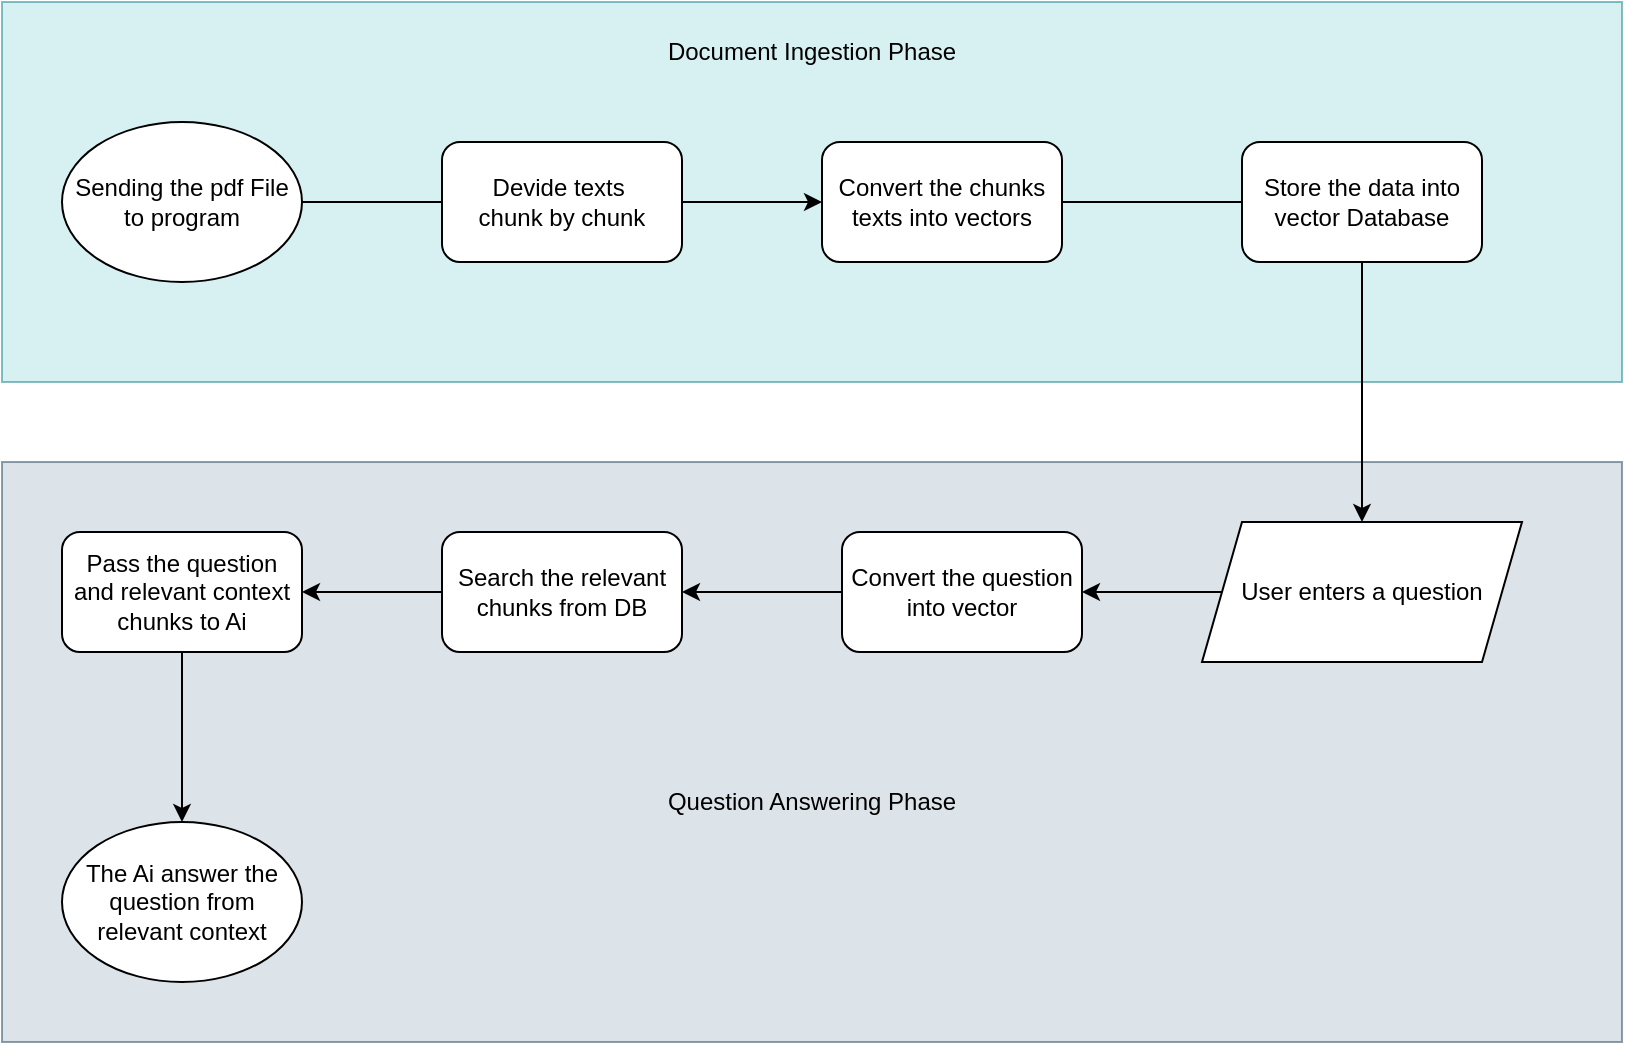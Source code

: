 <mxfile version="28.2.7">
  <diagram name="Page-1" id="I9Xf6fQLF5tyiKTyBT7T">
    <mxGraphModel dx="1092" dy="564" grid="1" gridSize="10" guides="1" tooltips="1" connect="1" arrows="1" fold="1" page="1" pageScale="1" pageWidth="850" pageHeight="1100" background="none" math="0" shadow="0">
      <root>
        <mxCell id="0" />
        <mxCell id="1" parent="0" />
        <mxCell id="-kQOPNM_eJznGXMD5-9b-30" value="" style="rounded=0;whiteSpace=wrap;html=1;opacity=50;fillColor=#bac8d3;strokeColor=#23445d;" vertex="1" parent="1">
          <mxGeometry x="20" y="520" width="810" height="290" as="geometry" />
        </mxCell>
        <mxCell id="-kQOPNM_eJznGXMD5-9b-25" value="" style="rounded=0;whiteSpace=wrap;html=1;fillColor=#b0e3e6;strokeColor=#0e8088;opacity=50;" vertex="1" parent="1">
          <mxGeometry x="20" y="290" width="810" height="190" as="geometry" />
        </mxCell>
        <mxCell id="-kQOPNM_eJznGXMD5-9b-5" style="edgeStyle=orthogonalEdgeStyle;rounded=0;orthogonalLoop=1;jettySize=auto;html=1;" edge="1" parent="1" source="-kQOPNM_eJznGXMD5-9b-4">
          <mxGeometry relative="1" as="geometry">
            <mxPoint x="280" y="390" as="targetPoint" />
          </mxGeometry>
        </mxCell>
        <mxCell id="-kQOPNM_eJznGXMD5-9b-4" value="Sending the pdf File to program" style="ellipse;whiteSpace=wrap;html=1;" vertex="1" parent="1">
          <mxGeometry x="50" y="350" width="120" height="80" as="geometry" />
        </mxCell>
        <mxCell id="-kQOPNM_eJznGXMD5-9b-9" style="edgeStyle=orthogonalEdgeStyle;rounded=0;orthogonalLoop=1;jettySize=auto;html=1;" edge="1" parent="1" source="-kQOPNM_eJznGXMD5-9b-6">
          <mxGeometry relative="1" as="geometry">
            <mxPoint x="660" y="390" as="targetPoint" />
          </mxGeometry>
        </mxCell>
        <mxCell id="-kQOPNM_eJznGXMD5-9b-8" value="Devide texts&amp;nbsp;&lt;div&gt;chunk by chunk&lt;/div&gt;" style="rounded=1;whiteSpace=wrap;html=1;" vertex="1" parent="1">
          <mxGeometry x="240" y="360" width="120" height="60" as="geometry" />
        </mxCell>
        <mxCell id="-kQOPNM_eJznGXMD5-9b-11" style="edgeStyle=orthogonalEdgeStyle;rounded=0;orthogonalLoop=1;jettySize=auto;html=1;" edge="1" parent="1" source="-kQOPNM_eJznGXMD5-9b-10" target="-kQOPNM_eJznGXMD5-9b-12">
          <mxGeometry relative="1" as="geometry">
            <mxPoint x="720" y="520" as="targetPoint" />
          </mxGeometry>
        </mxCell>
        <mxCell id="-kQOPNM_eJznGXMD5-9b-10" value="Store the data into vector Database" style="rounded=1;whiteSpace=wrap;html=1;" vertex="1" parent="1">
          <mxGeometry x="640" y="360" width="120" height="60" as="geometry" />
        </mxCell>
        <mxCell id="-kQOPNM_eJznGXMD5-9b-24" style="edgeStyle=orthogonalEdgeStyle;rounded=0;orthogonalLoop=1;jettySize=auto;html=1;" edge="1" parent="1" source="-kQOPNM_eJznGXMD5-9b-12" target="-kQOPNM_eJznGXMD5-9b-14">
          <mxGeometry relative="1" as="geometry" />
        </mxCell>
        <mxCell id="-kQOPNM_eJznGXMD5-9b-12" value="User enters a question" style="shape=parallelogram;perimeter=parallelogramPerimeter;whiteSpace=wrap;html=1;fixedSize=1;" vertex="1" parent="1">
          <mxGeometry x="620" y="550" width="160" height="70" as="geometry" />
        </mxCell>
        <mxCell id="-kQOPNM_eJznGXMD5-9b-15" style="edgeStyle=orthogonalEdgeStyle;rounded=0;orthogonalLoop=1;jettySize=auto;html=1;" edge="1" parent="1" source="-kQOPNM_eJznGXMD5-9b-14" target="-kQOPNM_eJznGXMD5-9b-16">
          <mxGeometry relative="1" as="geometry">
            <mxPoint x="310" y="585" as="targetPoint" />
          </mxGeometry>
        </mxCell>
        <mxCell id="-kQOPNM_eJznGXMD5-9b-14" value="Convert the question into vector" style="rounded=1;whiteSpace=wrap;html=1;" vertex="1" parent="1">
          <mxGeometry x="440" y="555" width="120" height="60" as="geometry" />
        </mxCell>
        <mxCell id="-kQOPNM_eJznGXMD5-9b-17" style="edgeStyle=orthogonalEdgeStyle;rounded=0;orthogonalLoop=1;jettySize=auto;html=1;" edge="1" parent="1" source="-kQOPNM_eJznGXMD5-9b-16">
          <mxGeometry relative="1" as="geometry">
            <mxPoint x="170" y="585" as="targetPoint" />
          </mxGeometry>
        </mxCell>
        <mxCell id="-kQOPNM_eJznGXMD5-9b-16" value="Search the relevant chunks from DB" style="rounded=1;whiteSpace=wrap;html=1;" vertex="1" parent="1">
          <mxGeometry x="240" y="555" width="120" height="60" as="geometry" />
        </mxCell>
        <mxCell id="-kQOPNM_eJznGXMD5-9b-19" style="edgeStyle=orthogonalEdgeStyle;rounded=0;orthogonalLoop=1;jettySize=auto;html=1;" edge="1" parent="1" source="-kQOPNM_eJznGXMD5-9b-18">
          <mxGeometry relative="1" as="geometry">
            <mxPoint x="110" y="700" as="targetPoint" />
          </mxGeometry>
        </mxCell>
        <mxCell id="-kQOPNM_eJznGXMD5-9b-18" value="Pass the question and relevant context chunks to Ai" style="rounded=1;whiteSpace=wrap;html=1;" vertex="1" parent="1">
          <mxGeometry x="50" y="555" width="120" height="60" as="geometry" />
        </mxCell>
        <mxCell id="-kQOPNM_eJznGXMD5-9b-21" value="The Ai answer the question from relevant context" style="ellipse;whiteSpace=wrap;html=1;" vertex="1" parent="1">
          <mxGeometry x="50" y="700" width="120" height="80" as="geometry" />
        </mxCell>
        <mxCell id="-kQOPNM_eJznGXMD5-9b-22" value="" style="edgeStyle=orthogonalEdgeStyle;rounded=0;orthogonalLoop=1;jettySize=auto;html=1;" edge="1" parent="1" source="-kQOPNM_eJznGXMD5-9b-8" target="-kQOPNM_eJznGXMD5-9b-6">
          <mxGeometry relative="1" as="geometry">
            <mxPoint x="660" y="390" as="targetPoint" />
            <mxPoint x="400" y="390" as="sourcePoint" />
          </mxGeometry>
        </mxCell>
        <mxCell id="-kQOPNM_eJznGXMD5-9b-6" value="Convert the chunks texts into vectors" style="rounded=1;whiteSpace=wrap;html=1;" vertex="1" parent="1">
          <mxGeometry x="430" y="360" width="120" height="60" as="geometry" />
        </mxCell>
        <mxCell id="-kQOPNM_eJznGXMD5-9b-26" value="Document Ingestion Phase" style="text;html=1;whiteSpace=wrap;strokeColor=none;fillColor=none;align=center;verticalAlign=middle;rounded=0;" vertex="1" parent="1">
          <mxGeometry x="340" y="300" width="170" height="30" as="geometry" />
        </mxCell>
        <mxCell id="-kQOPNM_eJznGXMD5-9b-36" value="Question Answering Phase" style="text;html=1;whiteSpace=wrap;strokeColor=none;fillColor=none;align=center;verticalAlign=middle;rounded=0;" vertex="1" parent="1">
          <mxGeometry x="320" y="660" width="210" height="60" as="geometry" />
        </mxCell>
      </root>
    </mxGraphModel>
  </diagram>
</mxfile>
